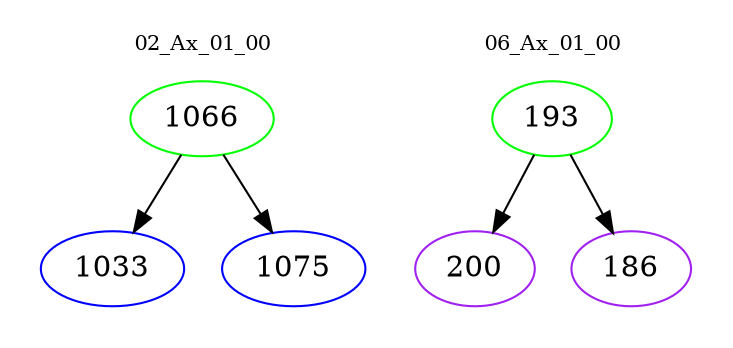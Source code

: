 digraph{
subgraph cluster_0 {
color = white
label = "02_Ax_01_00";
fontsize=10;
T0_1066 [label="1066", color="green"]
T0_1066 -> T0_1033 [color="black"]
T0_1033 [label="1033", color="blue"]
T0_1066 -> T0_1075 [color="black"]
T0_1075 [label="1075", color="blue"]
}
subgraph cluster_1 {
color = white
label = "06_Ax_01_00";
fontsize=10;
T1_193 [label="193", color="green"]
T1_193 -> T1_200 [color="black"]
T1_200 [label="200", color="purple"]
T1_193 -> T1_186 [color="black"]
T1_186 [label="186", color="purple"]
}
}
